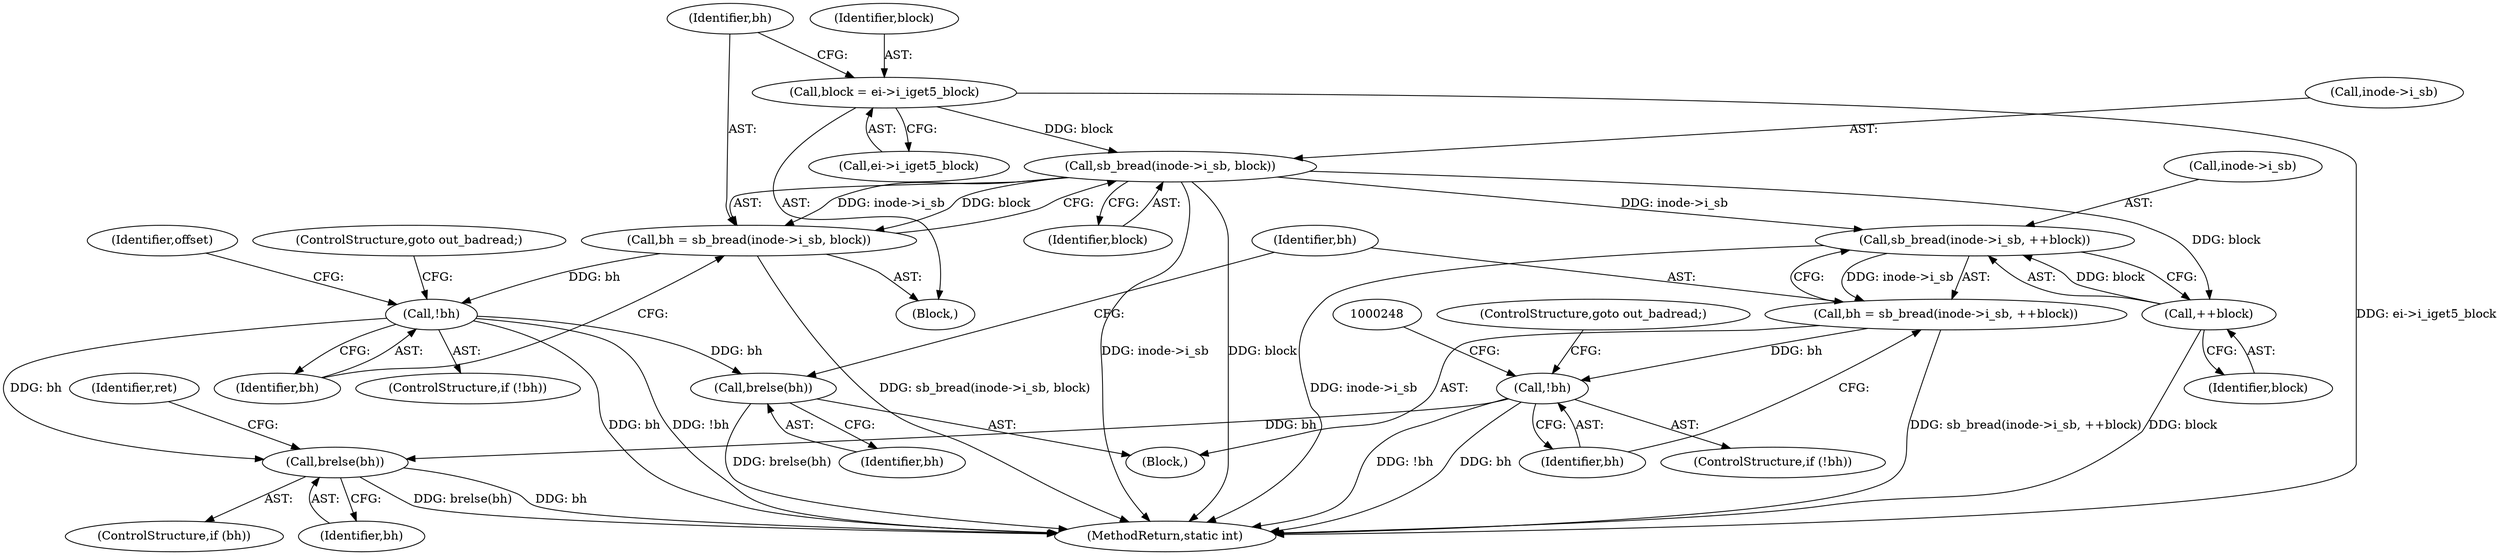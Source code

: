 digraph "0_linux_410dd3cf4c9b36f27ed4542ee18b1af5e68645a4_0@pointer" {
"1000159" [label="(Call,block = ei->i_iget5_block)"];
"1000166" [label="(Call,sb_bread(inode->i_sb, block))"];
"1000164" [label="(Call,bh = sb_bread(inode->i_sb, block))"];
"1000172" [label="(Call,!bh)"];
"1000231" [label="(Call,brelse(bh))"];
"1000718" [label="(Call,brelse(bh))"];
"1000235" [label="(Call,sb_bread(inode->i_sb, ++block))"];
"1000233" [label="(Call,bh = sb_bread(inode->i_sb, ++block))"];
"1000242" [label="(Call,!bh)"];
"1000239" [label="(Call,++block)"];
"1000244" [label="(ControlStructure,goto out_badread;)"];
"1000170" [label="(Identifier,block)"];
"1000235" [label="(Call,sb_bread(inode->i_sb, ++block))"];
"1000243" [label="(Identifier,bh)"];
"1000232" [label="(Identifier,bh)"];
"1000114" [label="(Block,)"];
"1000242" [label="(Call,!bh)"];
"1000167" [label="(Call,inode->i_sb)"];
"1000166" [label="(Call,sb_bread(inode->i_sb, block))"];
"1000174" [label="(ControlStructure,goto out_badread;)"];
"1000240" [label="(Identifier,block)"];
"1000236" [label="(Call,inode->i_sb)"];
"1000716" [label="(ControlStructure,if (bh))"];
"1000173" [label="(Identifier,bh)"];
"1000176" [label="(Identifier,offset)"];
"1000241" [label="(ControlStructure,if (!bh))"];
"1000159" [label="(Call,block = ei->i_iget5_block)"];
"1000165" [label="(Identifier,bh)"];
"1000721" [label="(Identifier,ret)"];
"1000172" [label="(Call,!bh)"];
"1000239" [label="(Call,++block)"];
"1000161" [label="(Call,ei->i_iget5_block)"];
"1000718" [label="(Call,brelse(bh))"];
"1000725" [label="(MethodReturn,static int)"];
"1000231" [label="(Call,brelse(bh))"];
"1000201" [label="(Block,)"];
"1000234" [label="(Identifier,bh)"];
"1000233" [label="(Call,bh = sb_bread(inode->i_sb, ++block))"];
"1000719" [label="(Identifier,bh)"];
"1000171" [label="(ControlStructure,if (!bh))"];
"1000164" [label="(Call,bh = sb_bread(inode->i_sb, block))"];
"1000160" [label="(Identifier,block)"];
"1000159" -> "1000114"  [label="AST: "];
"1000159" -> "1000161"  [label="CFG: "];
"1000160" -> "1000159"  [label="AST: "];
"1000161" -> "1000159"  [label="AST: "];
"1000165" -> "1000159"  [label="CFG: "];
"1000159" -> "1000725"  [label="DDG: ei->i_iget5_block"];
"1000159" -> "1000166"  [label="DDG: block"];
"1000166" -> "1000164"  [label="AST: "];
"1000166" -> "1000170"  [label="CFG: "];
"1000167" -> "1000166"  [label="AST: "];
"1000170" -> "1000166"  [label="AST: "];
"1000164" -> "1000166"  [label="CFG: "];
"1000166" -> "1000725"  [label="DDG: inode->i_sb"];
"1000166" -> "1000725"  [label="DDG: block"];
"1000166" -> "1000164"  [label="DDG: inode->i_sb"];
"1000166" -> "1000164"  [label="DDG: block"];
"1000166" -> "1000235"  [label="DDG: inode->i_sb"];
"1000166" -> "1000239"  [label="DDG: block"];
"1000164" -> "1000114"  [label="AST: "];
"1000165" -> "1000164"  [label="AST: "];
"1000173" -> "1000164"  [label="CFG: "];
"1000164" -> "1000725"  [label="DDG: sb_bread(inode->i_sb, block)"];
"1000164" -> "1000172"  [label="DDG: bh"];
"1000172" -> "1000171"  [label="AST: "];
"1000172" -> "1000173"  [label="CFG: "];
"1000173" -> "1000172"  [label="AST: "];
"1000174" -> "1000172"  [label="CFG: "];
"1000176" -> "1000172"  [label="CFG: "];
"1000172" -> "1000725"  [label="DDG: !bh"];
"1000172" -> "1000725"  [label="DDG: bh"];
"1000172" -> "1000231"  [label="DDG: bh"];
"1000172" -> "1000718"  [label="DDG: bh"];
"1000231" -> "1000201"  [label="AST: "];
"1000231" -> "1000232"  [label="CFG: "];
"1000232" -> "1000231"  [label="AST: "];
"1000234" -> "1000231"  [label="CFG: "];
"1000231" -> "1000725"  [label="DDG: brelse(bh)"];
"1000718" -> "1000716"  [label="AST: "];
"1000718" -> "1000719"  [label="CFG: "];
"1000719" -> "1000718"  [label="AST: "];
"1000721" -> "1000718"  [label="CFG: "];
"1000718" -> "1000725"  [label="DDG: bh"];
"1000718" -> "1000725"  [label="DDG: brelse(bh)"];
"1000242" -> "1000718"  [label="DDG: bh"];
"1000235" -> "1000233"  [label="AST: "];
"1000235" -> "1000239"  [label="CFG: "];
"1000236" -> "1000235"  [label="AST: "];
"1000239" -> "1000235"  [label="AST: "];
"1000233" -> "1000235"  [label="CFG: "];
"1000235" -> "1000725"  [label="DDG: inode->i_sb"];
"1000235" -> "1000233"  [label="DDG: inode->i_sb"];
"1000239" -> "1000235"  [label="DDG: block"];
"1000233" -> "1000201"  [label="AST: "];
"1000234" -> "1000233"  [label="AST: "];
"1000243" -> "1000233"  [label="CFG: "];
"1000233" -> "1000725"  [label="DDG: sb_bread(inode->i_sb, ++block)"];
"1000233" -> "1000242"  [label="DDG: bh"];
"1000242" -> "1000241"  [label="AST: "];
"1000242" -> "1000243"  [label="CFG: "];
"1000243" -> "1000242"  [label="AST: "];
"1000244" -> "1000242"  [label="CFG: "];
"1000248" -> "1000242"  [label="CFG: "];
"1000242" -> "1000725"  [label="DDG: !bh"];
"1000242" -> "1000725"  [label="DDG: bh"];
"1000239" -> "1000240"  [label="CFG: "];
"1000240" -> "1000239"  [label="AST: "];
"1000239" -> "1000725"  [label="DDG: block"];
}

